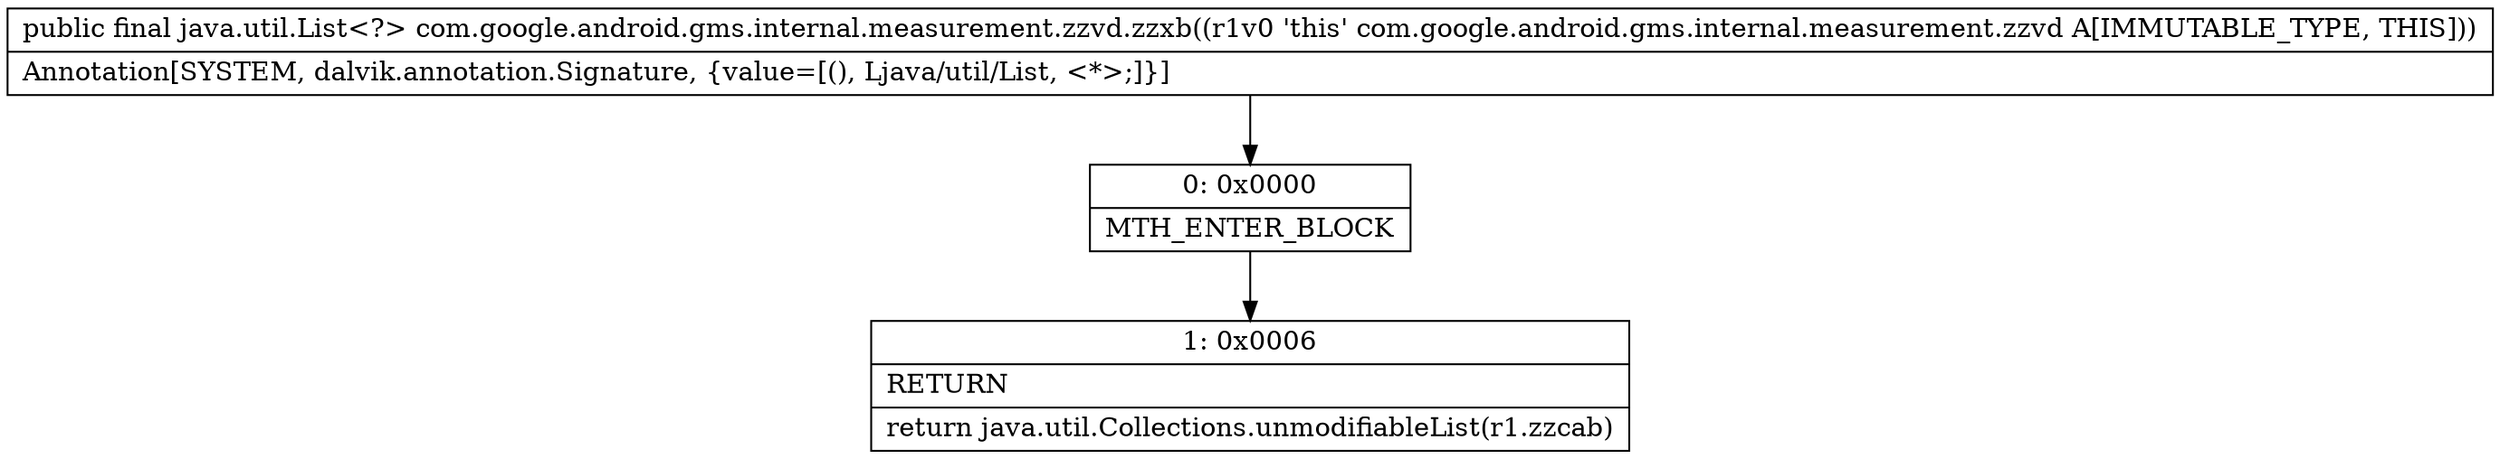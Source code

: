 digraph "CFG forcom.google.android.gms.internal.measurement.zzvd.zzxb()Ljava\/util\/List;" {
Node_0 [shape=record,label="{0\:\ 0x0000|MTH_ENTER_BLOCK\l}"];
Node_1 [shape=record,label="{1\:\ 0x0006|RETURN\l|return java.util.Collections.unmodifiableList(r1.zzcab)\l}"];
MethodNode[shape=record,label="{public final java.util.List\<?\> com.google.android.gms.internal.measurement.zzvd.zzxb((r1v0 'this' com.google.android.gms.internal.measurement.zzvd A[IMMUTABLE_TYPE, THIS]))  | Annotation[SYSTEM, dalvik.annotation.Signature, \{value=[(), Ljava\/util\/List, \<*\>;]\}]\l}"];
MethodNode -> Node_0;
Node_0 -> Node_1;
}

